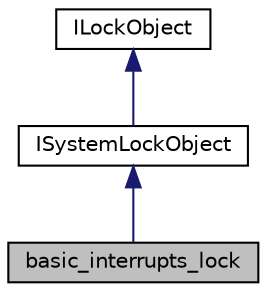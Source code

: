 digraph "basic_interrupts_lock"
{
 // LATEX_PDF_SIZE
  edge [fontname="Helvetica",fontsize="10",labelfontname="Helvetica",labelfontsize="10"];
  node [fontname="Helvetica",fontsize="10",shape=record];
  Node1 [label="basic_interrupts_lock",height=0.2,width=0.4,color="black", fillcolor="grey75", style="filled", fontcolor="black",tooltip=" "];
  Node2 -> Node1 [dir="back",color="midnightblue",fontsize="10",style="solid",fontname="Helvetica"];
  Node2 [label="ISystemLockObject",height=0.2,width=0.4,color="black", fillcolor="white", style="filled",URL="$class_i_system_lock_object.html",tooltip=" "];
  Node3 -> Node2 [dir="back",color="midnightblue",fontsize="10",style="solid",fontname="Helvetica"];
  Node3 [label="ILockObject",height=0.2,width=0.4,color="black", fillcolor="white", style="filled",URL="$class_i_lock_object.html",tooltip=" "];
}
